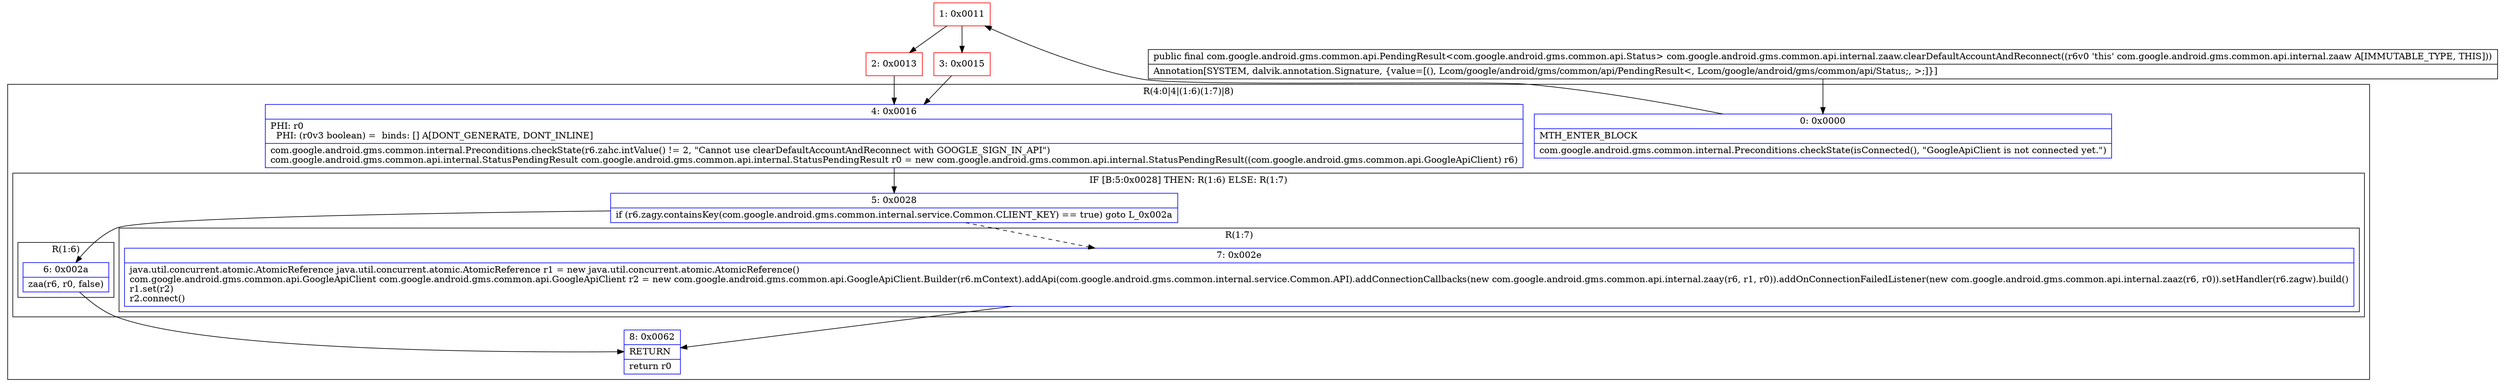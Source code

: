 digraph "CFG forcom.google.android.gms.common.api.internal.zaaw.clearDefaultAccountAndReconnect()Lcom\/google\/android\/gms\/common\/api\/PendingResult;" {
subgraph cluster_Region_1985878455 {
label = "R(4:0|4|(1:6)(1:7)|8)";
node [shape=record,color=blue];
Node_0 [shape=record,label="{0\:\ 0x0000|MTH_ENTER_BLOCK\l|com.google.android.gms.common.internal.Preconditions.checkState(isConnected(), \"GoogleApiClient is not connected yet.\")\l}"];
Node_4 [shape=record,label="{4\:\ 0x0016|PHI: r0 \l  PHI: (r0v3 boolean) =  binds: [] A[DONT_GENERATE, DONT_INLINE]\l|com.google.android.gms.common.internal.Preconditions.checkState(r6.zahc.intValue() != 2, \"Cannot use clearDefaultAccountAndReconnect with GOOGLE_SIGN_IN_API\")\lcom.google.android.gms.common.api.internal.StatusPendingResult com.google.android.gms.common.api.internal.StatusPendingResult r0 = new com.google.android.gms.common.api.internal.StatusPendingResult((com.google.android.gms.common.api.GoogleApiClient) r6)\l}"];
subgraph cluster_IfRegion_880249930 {
label = "IF [B:5:0x0028] THEN: R(1:6) ELSE: R(1:7)";
node [shape=record,color=blue];
Node_5 [shape=record,label="{5\:\ 0x0028|if (r6.zagy.containsKey(com.google.android.gms.common.internal.service.Common.CLIENT_KEY) == true) goto L_0x002a\l}"];
subgraph cluster_Region_1131980351 {
label = "R(1:6)";
node [shape=record,color=blue];
Node_6 [shape=record,label="{6\:\ 0x002a|zaa(r6, r0, false)\l}"];
}
subgraph cluster_Region_725972400 {
label = "R(1:7)";
node [shape=record,color=blue];
Node_7 [shape=record,label="{7\:\ 0x002e|java.util.concurrent.atomic.AtomicReference java.util.concurrent.atomic.AtomicReference r1 = new java.util.concurrent.atomic.AtomicReference()\lcom.google.android.gms.common.api.GoogleApiClient com.google.android.gms.common.api.GoogleApiClient r2 = new com.google.android.gms.common.api.GoogleApiClient.Builder(r6.mContext).addApi(com.google.android.gms.common.internal.service.Common.API).addConnectionCallbacks(new com.google.android.gms.common.api.internal.zaay(r6, r1, r0)).addOnConnectionFailedListener(new com.google.android.gms.common.api.internal.zaaz(r6, r0)).setHandler(r6.zagw).build()\lr1.set(r2)\lr2.connect()\l}"];
}
}
Node_8 [shape=record,label="{8\:\ 0x0062|RETURN\l|return r0\l}"];
}
Node_1 [shape=record,color=red,label="{1\:\ 0x0011}"];
Node_2 [shape=record,color=red,label="{2\:\ 0x0013}"];
Node_3 [shape=record,color=red,label="{3\:\ 0x0015}"];
MethodNode[shape=record,label="{public final com.google.android.gms.common.api.PendingResult\<com.google.android.gms.common.api.Status\> com.google.android.gms.common.api.internal.zaaw.clearDefaultAccountAndReconnect((r6v0 'this' com.google.android.gms.common.api.internal.zaaw A[IMMUTABLE_TYPE, THIS]))  | Annotation[SYSTEM, dalvik.annotation.Signature, \{value=[(), Lcom\/google\/android\/gms\/common\/api\/PendingResult\<, Lcom\/google\/android\/gms\/common\/api\/Status;, \>;]\}]\l}"];
MethodNode -> Node_0;
Node_0 -> Node_1;
Node_4 -> Node_5;
Node_5 -> Node_6;
Node_5 -> Node_7[style=dashed];
Node_6 -> Node_8;
Node_7 -> Node_8;
Node_1 -> Node_2;
Node_1 -> Node_3;
Node_2 -> Node_4;
Node_3 -> Node_4;
}

